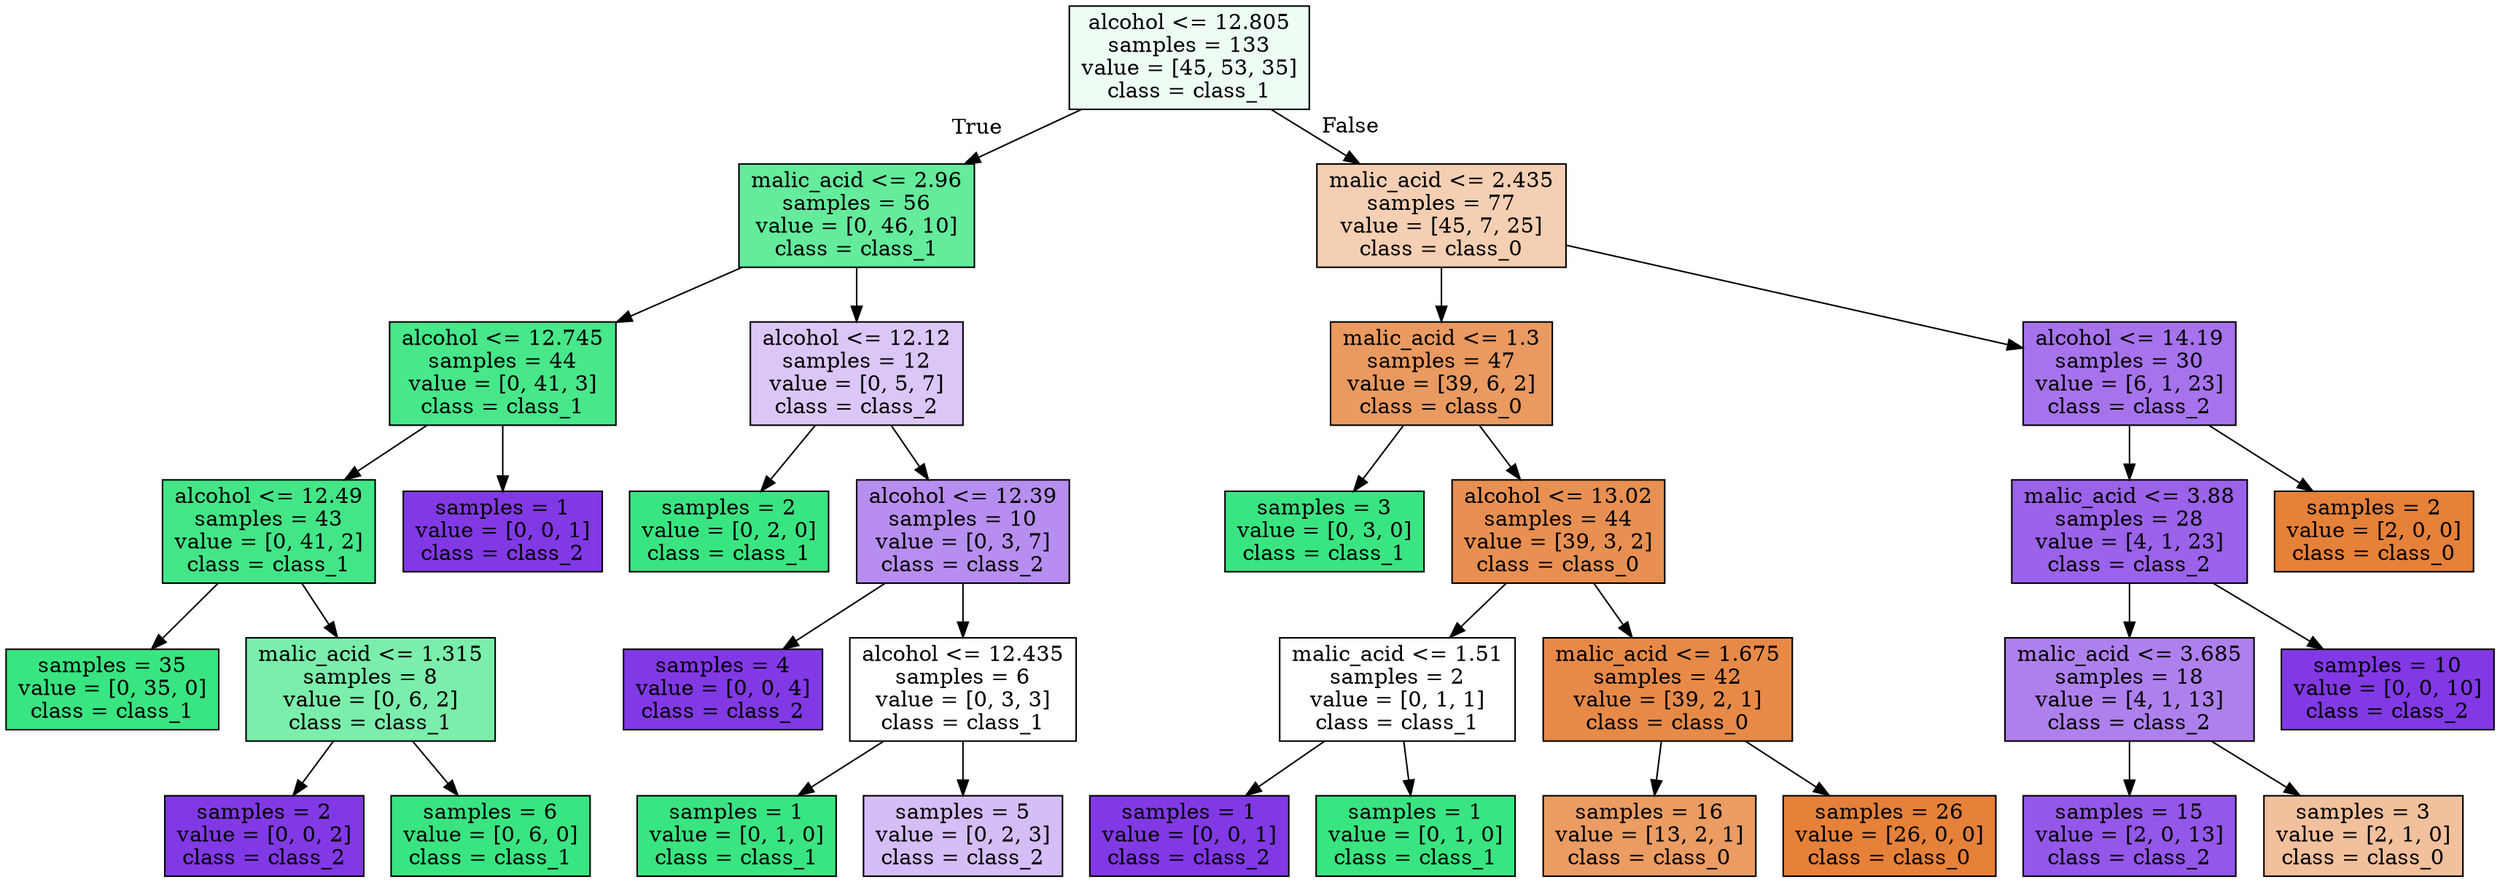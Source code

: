 digraph Tree {
node [shape=box, style="filled", color="black"] ;
0 [label="alcohol <= 12.805\nsamples = 133\nvalue = [45, 53, 35]\nclass = class_1", fillcolor="#edfdf4"] ;
1 [label="malic_acid <= 2.96\nsamples = 56\nvalue = [0, 46, 10]\nclass = class_1", fillcolor="#64eb9c"] ;
0 -> 1 [labeldistance=2.5, labelangle=45, headlabel="True"] ;
2 [label="alcohol <= 12.745\nsamples = 44\nvalue = [0, 41, 3]\nclass = class_1", fillcolor="#47e78a"] ;
1 -> 2 ;
3 [label="alcohol <= 12.49\nsamples = 43\nvalue = [0, 41, 2]\nclass = class_1", fillcolor="#43e687"] ;
2 -> 3 ;
4 [label="samples = 35\nvalue = [0, 35, 0]\nclass = class_1", fillcolor="#39e581"] ;
3 -> 4 ;
5 [label="malic_acid <= 1.315\nsamples = 8\nvalue = [0, 6, 2]\nclass = class_1", fillcolor="#7beeab"] ;
3 -> 5 ;
6 [label="samples = 2\nvalue = [0, 0, 2]\nclass = class_2", fillcolor="#8139e5"] ;
5 -> 6 ;
7 [label="samples = 6\nvalue = [0, 6, 0]\nclass = class_1", fillcolor="#39e581"] ;
5 -> 7 ;
8 [label="samples = 1\nvalue = [0, 0, 1]\nclass = class_2", fillcolor="#8139e5"] ;
2 -> 8 ;
9 [label="alcohol <= 12.12\nsamples = 12\nvalue = [0, 5, 7]\nclass = class_2", fillcolor="#dbc6f8"] ;
1 -> 9 ;
10 [label="samples = 2\nvalue = [0, 2, 0]\nclass = class_1", fillcolor="#39e581"] ;
9 -> 10 ;
11 [label="alcohol <= 12.39\nsamples = 10\nvalue = [0, 3, 7]\nclass = class_2", fillcolor="#b78ef0"] ;
9 -> 11 ;
12 [label="samples = 4\nvalue = [0, 0, 4]\nclass = class_2", fillcolor="#8139e5"] ;
11 -> 12 ;
13 [label="alcohol <= 12.435\nsamples = 6\nvalue = [0, 3, 3]\nclass = class_1", fillcolor="#ffffff"] ;
11 -> 13 ;
14 [label="samples = 1\nvalue = [0, 1, 0]\nclass = class_1", fillcolor="#39e581"] ;
13 -> 14 ;
15 [label="samples = 5\nvalue = [0, 2, 3]\nclass = class_2", fillcolor="#d5bdf6"] ;
13 -> 15 ;
16 [label="malic_acid <= 2.435\nsamples = 77\nvalue = [45, 7, 25]\nclass = class_0", fillcolor="#f5cfb3"] ;
0 -> 16 [labeldistance=2.5, labelangle=-45, headlabel="False"] ;
17 [label="malic_acid <= 1.3\nsamples = 47\nvalue = [39, 6, 2]\nclass = class_0", fillcolor="#ea9a60"] ;
16 -> 17 ;
18 [label="samples = 3\nvalue = [0, 3, 0]\nclass = class_1", fillcolor="#39e581"] ;
17 -> 18 ;
19 [label="alcohol <= 13.02\nsamples = 44\nvalue = [39, 3, 2]\nclass = class_0", fillcolor="#e89051"] ;
17 -> 19 ;
20 [label="malic_acid <= 1.51\nsamples = 2\nvalue = [0, 1, 1]\nclass = class_1", fillcolor="#ffffff"] ;
19 -> 20 ;
21 [label="samples = 1\nvalue = [0, 0, 1]\nclass = class_2", fillcolor="#8139e5"] ;
20 -> 21 ;
22 [label="samples = 1\nvalue = [0, 1, 0]\nclass = class_1", fillcolor="#39e581"] ;
20 -> 22 ;
23 [label="malic_acid <= 1.675\nsamples = 42\nvalue = [39, 2, 1]\nclass = class_0", fillcolor="#e78a48"] ;
19 -> 23 ;
24 [label="samples = 16\nvalue = [13, 2, 1]\nclass = class_0", fillcolor="#eb9c63"] ;
23 -> 24 ;
25 [label="samples = 26\nvalue = [26, 0, 0]\nclass = class_0", fillcolor="#e58139"] ;
23 -> 25 ;
26 [label="alcohol <= 14.19\nsamples = 30\nvalue = [6, 1, 23]\nclass = class_2", fillcolor="#a673ed"] ;
16 -> 26 ;
27 [label="malic_acid <= 3.88\nsamples = 28\nvalue = [4, 1, 23]\nclass = class_2", fillcolor="#9b62ea"] ;
26 -> 27 ;
28 [label="malic_acid <= 3.685\nsamples = 18\nvalue = [4, 1, 13]\nclass = class_2", fillcolor="#ae80ee"] ;
27 -> 28 ;
29 [label="samples = 15\nvalue = [2, 0, 13]\nclass = class_2", fillcolor="#9457e9"] ;
28 -> 29 ;
30 [label="samples = 3\nvalue = [2, 1, 0]\nclass = class_0", fillcolor="#f2c09c"] ;
28 -> 30 ;
31 [label="samples = 10\nvalue = [0, 0, 10]\nclass = class_2", fillcolor="#8139e5"] ;
27 -> 31 ;
32 [label="samples = 2\nvalue = [2, 0, 0]\nclass = class_0", fillcolor="#e58139"] ;
26 -> 32 ;
}